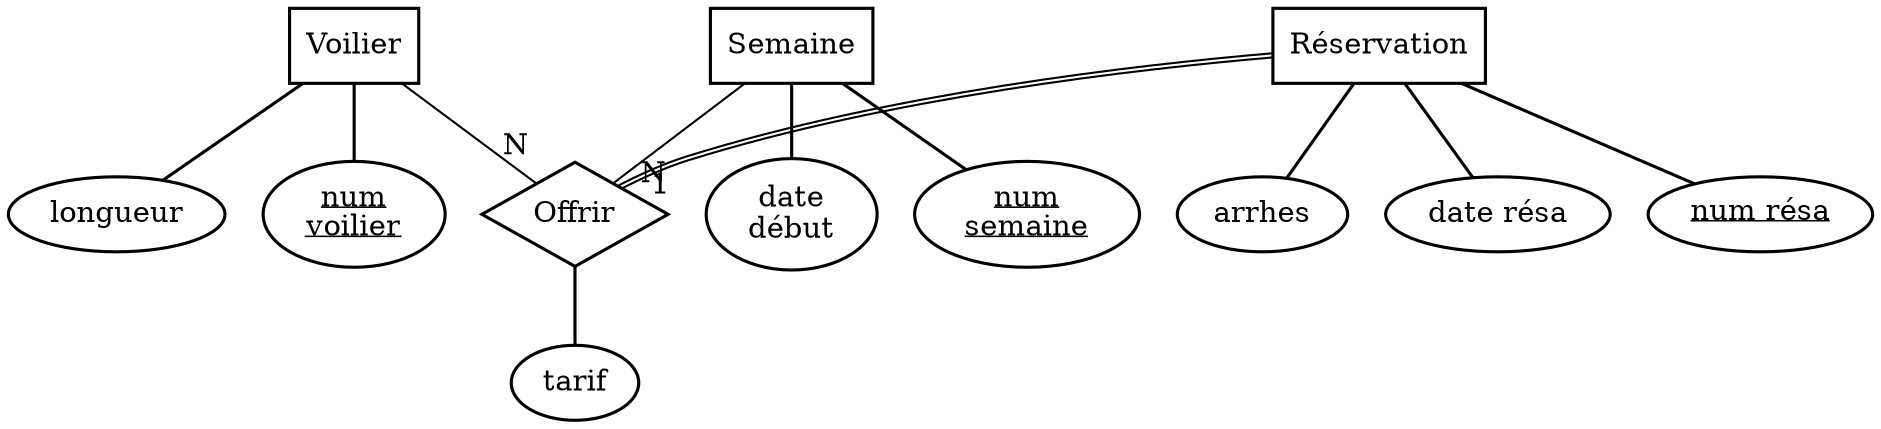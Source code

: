 graph{
  start=42

  // Entities
  node [
    shape=box
    style=filled
    penwidth=1.5
    fillcolor="#FFFFFF"
  ]
  1 [label="Voilier"]
  5 [label="Semaine"]
  6 [label="Réservation"]

  // Normal entity attributes
  node [
    shape=oval
    penwidth=1.5
    fillcolor="#FFFFFF"
  ]
  3 [label="longueur"]
  9 [label="date\ndébut"]
  11 [label="arrhes"]
  12 [label="date résa"]

  // Weak and strong entity attributes
  2 [label=<<u>num<br/>voilier</u>>]
  8 [label=<<u>num<br/>semaine</u>>]
  10 [label=<<u>num résa</u>>]

  // Relationship attributes
  node [
    fillcolor="#FFFFFF"
  ]
  7 [label="tarif"]

  // Relationships
  node [
    shape=diamond
    height=0.7
    penwidth=1.5
    fillcolor="#FFFFFF"
  ]
  4 [label="Offrir"]

  // Edges between entities and attributes
  edge [
    penwidth=1.5
  ]
  1 -- 2
  1 -- 3
  5 -- 8
  5 -- 9
  6 -- 10
  6 -- 11
  6 -- 12

  // Edges between relationships and attributes
  edge [color="#000000"]
  4 -- 7

  // Edges between entities and relationships
  edge [
    penwidth=1
    color="#000000:#000000"
    labeldistance=2
    headlabel=1
  ]
  6 -- 4
  edge [headlabel=N]
  1 -- 4 [color="#000000"]
  5 -- 4 [color="#000000"]
}